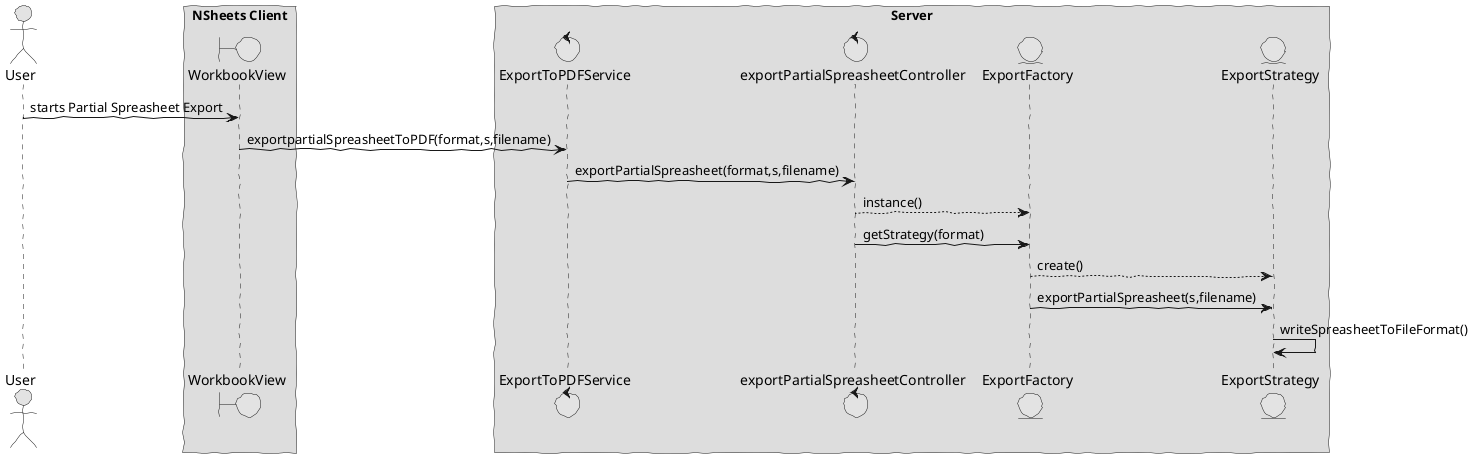@startuml  sd1.png
skinparam handwritten true
skinparam monochrome true
skinparam packageStyle rect
skinparam defaultFontName FG Virgil
skinparam shadowing false

actor User
boundary WorkbookView
control ExportToPDFService
control exportPartialSpreasheetController
entity ExportStrategy
entity ExportFactory

box "NSheets Client"
participant WorkbookView
end box

box "Server"
participant ExportToPDFService
participant exportPartialSpreasheetController
participant ExportFactory
participant ExportStrategy
end box

User -> WorkbookView : starts Partial Spreasheet Export
WorkbookView -> ExportToPDFService : exportpartialSpreasheetToPDF(format,s,filename)
ExportToPDFService -> exportPartialSpreasheetController : exportPartialSpreasheet(format,s,filename)
exportPartialSpreasheetController --> ExportFactory : instance()
exportPartialSpreasheetController -> ExportFactory : getStrategy(format)
ExportFactory --> ExportStrategy : create()
ExportFactory -> ExportStrategy : exportPartialSpreasheet(s,filename)
ExportStrategy -> ExportStrategy : writeSpreasheetToFileFormat()

@enduml
